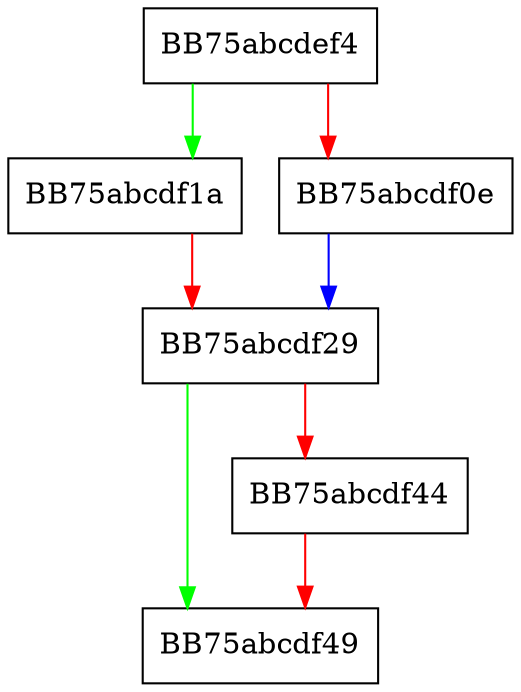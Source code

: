 digraph AddResultDetails {
  node [shape="box"];
  graph [splines=ortho];
  BB75abcdef4 -> BB75abcdf1a [color="green"];
  BB75abcdef4 -> BB75abcdf0e [color="red"];
  BB75abcdf0e -> BB75abcdf29 [color="blue"];
  BB75abcdf1a -> BB75abcdf29 [color="red"];
  BB75abcdf29 -> BB75abcdf49 [color="green"];
  BB75abcdf29 -> BB75abcdf44 [color="red"];
  BB75abcdf44 -> BB75abcdf49 [color="red"];
}